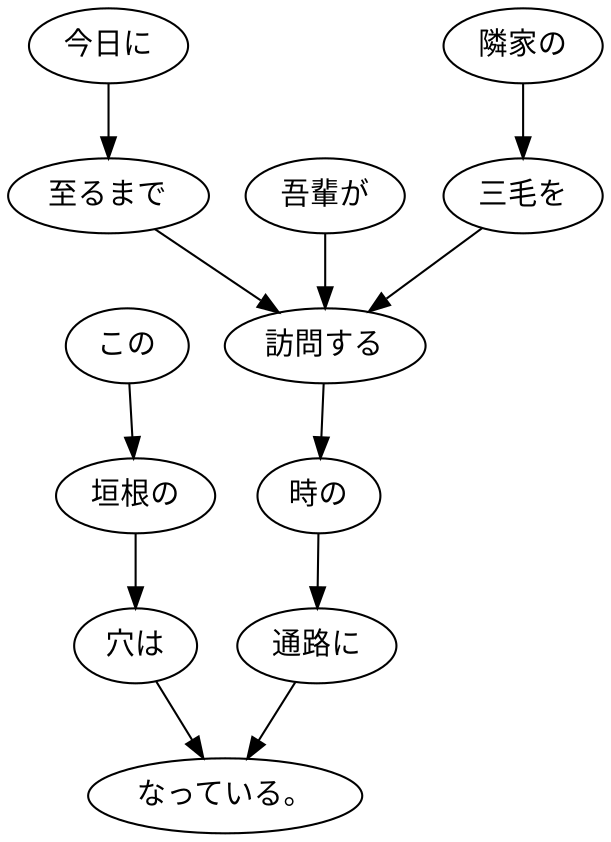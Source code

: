 digraph graph44 {
	node0 [label="この"];
	node1 [label="垣根の"];
	node2 [label="穴は"];
	node3 [label="今日に"];
	node4 [label="至るまで"];
	node5 [label="吾輩が"];
	node6 [label="隣家の"];
	node7 [label="三毛を"];
	node8 [label="訪問する"];
	node9 [label="時の"];
	node10 [label="通路に"];
	node11 [label="なっている。"];
	node0 -> node1;
	node1 -> node2;
	node2 -> node11;
	node3 -> node4;
	node4 -> node8;
	node5 -> node8;
	node6 -> node7;
	node7 -> node8;
	node8 -> node9;
	node9 -> node10;
	node10 -> node11;
}
